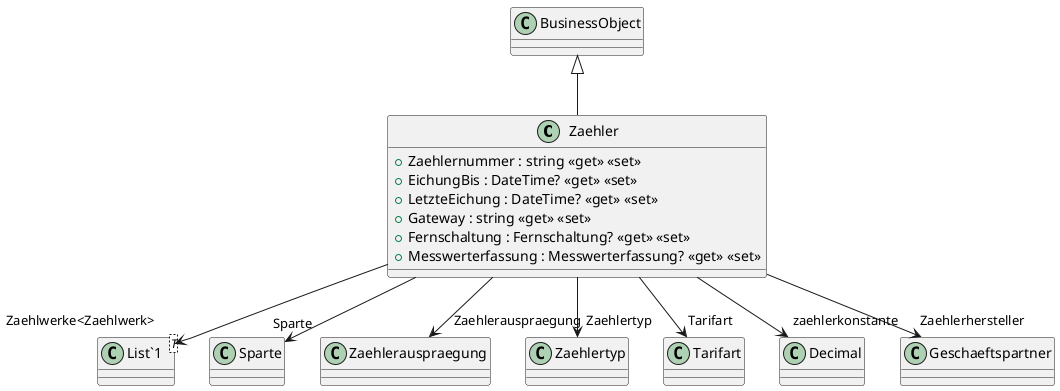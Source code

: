 @startuml
class Zaehler {
    + Zaehlernummer : string <<get>> <<set>>
    + EichungBis : DateTime? <<get>> <<set>>
    + LetzteEichung : DateTime? <<get>> <<set>>
    + Gateway : string <<get>> <<set>>
    + Fernschaltung : Fernschaltung? <<get>> <<set>>
    + Messwerterfassung : Messwerterfassung? <<get>> <<set>>
}
class "List`1"<T> {
}
BusinessObject <|-- Zaehler
Zaehler --> "Sparte" Sparte
Zaehler --> "Zaehlerauspraegung" Zaehlerauspraegung
Zaehler --> "Zaehlertyp" Zaehlertyp
Zaehler --> "Tarifart" Tarifart
Zaehler --> "zaehlerkonstante" Decimal
Zaehler --> "Zaehlwerke<Zaehlwerk>" "List`1"
Zaehler --> "Zaehlerhersteller" Geschaeftspartner
@enduml

